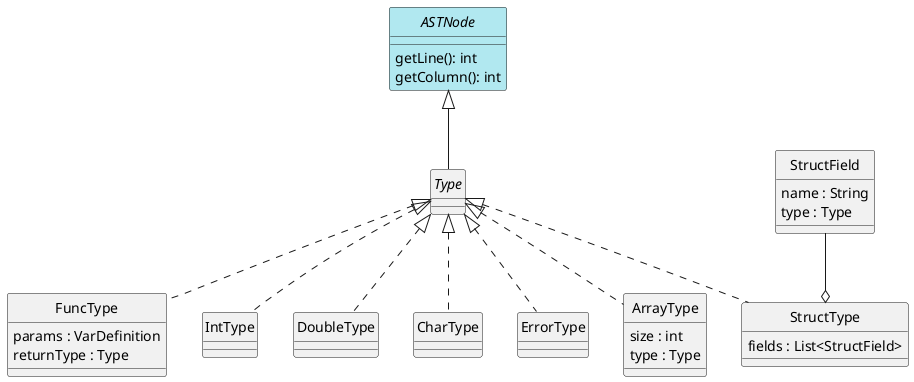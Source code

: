 @startuml Types
skinparam style strictuml
skinparam monochrome false

interface ASTNode #b1e8f0 {
    getLine(): int
    getColumn(): int
}

interface Type

class FuncType {
    params : VarDefinition
    returnType : Type
}

' Tipos simples
class IntType
class DoubleType
class CharType

' Tipo error
class ErrorType

Type <|.. IntType
Type <|.. DoubleType
Type <|.. CharType
Type <|.. ArrayType
Type <|.. StructType
Type <|.. FuncType
Type <|.. ErrorType

' Tipos complejos
class ArrayType {
    size : int
    type : Type
}

class StructType {
    fields : List<StructField>
}

class StructField {
    name : String
    type : Type
}

ASTNode <|-- Type
StructField --o StructType

@enduml
